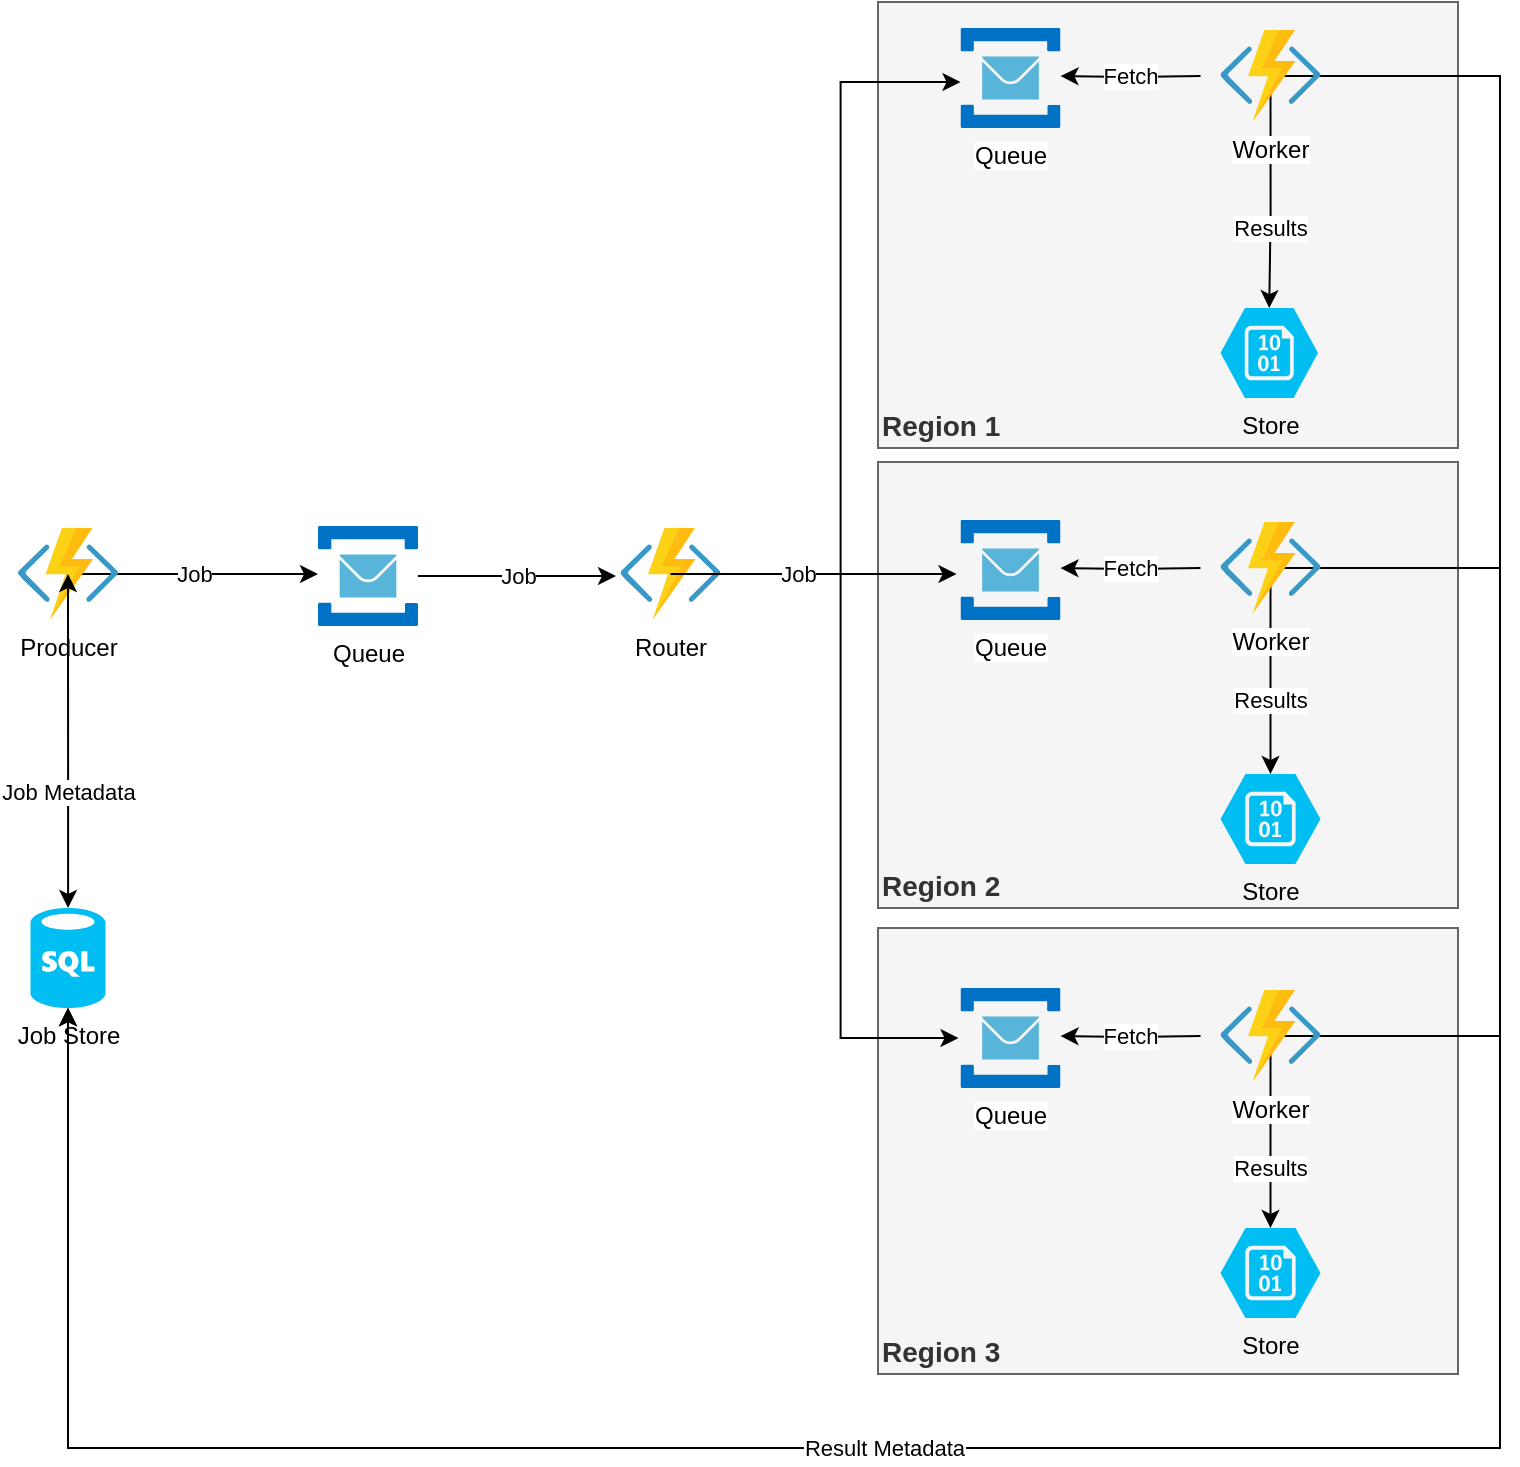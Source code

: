 <mxfile version="20.4.1" type="device"><diagram id="7gcUSTIZ7YSJ5vT40chW" name="Page-1"><mxGraphModel dx="1251" dy="735" grid="1" gridSize="10" guides="1" tooltips="1" connect="1" arrows="1" fold="1" page="1" pageScale="1" pageWidth="1169" pageHeight="827" math="0" shadow="0"><root><mxCell id="0"/><mxCell id="1" parent="0"/><mxCell id="aXnM1Cy--GYpC6E8orOV-48" value="Region 3" style="rounded=0;whiteSpace=wrap;html=1;fillColor=#f5f5f5;fontColor=#333333;strokeColor=#666666;align=left;labelPosition=center;verticalLabelPosition=middle;verticalAlign=bottom;fontStyle=1;fontSize=14;" vertex="1" parent="1"><mxGeometry x="650" y="480" width="290" height="223" as="geometry"/></mxCell><mxCell id="aXnM1Cy--GYpC6E8orOV-47" value="Region 2" style="rounded=0;whiteSpace=wrap;html=1;fillColor=#f5f5f5;fontColor=#333333;strokeColor=#666666;align=left;labelPosition=center;verticalLabelPosition=middle;verticalAlign=bottom;fontStyle=1;fontSize=14;" vertex="1" parent="1"><mxGeometry x="650" y="247" width="290" height="223" as="geometry"/></mxCell><mxCell id="aXnM1Cy--GYpC6E8orOV-44" value="Region 1" style="rounded=0;whiteSpace=wrap;html=1;fillColor=#f5f5f5;fontColor=#333333;strokeColor=#666666;align=left;labelPosition=center;verticalLabelPosition=middle;verticalAlign=bottom;fontStyle=1;fontSize=14;" vertex="1" parent="1"><mxGeometry x="650" y="17" width="290" height="223" as="geometry"/></mxCell><mxCell id="aXnM1Cy--GYpC6E8orOV-8" value="Job" style="edgeStyle=orthogonalEdgeStyle;rounded=0;orthogonalLoop=1;jettySize=auto;html=1;entryX=0;entryY=0.48;entryDx=0;entryDy=0;entryPerimeter=0;" edge="1" parent="1" source="aXnM1Cy--GYpC6E8orOV-1" target="aXnM1Cy--GYpC6E8orOV-3"><mxGeometry relative="1" as="geometry"/></mxCell><mxCell id="aXnM1Cy--GYpC6E8orOV-1" value="Producer" style="aspect=fixed;html=1;perimeter=none;align=center;shadow=0;dashed=0;image;fontSize=12;image=img/lib/mscae/Functions.svg;" vertex="1" parent="1"><mxGeometry x="220" y="280" width="50" height="46" as="geometry"/></mxCell><mxCell id="aXnM1Cy--GYpC6E8orOV-27" style="edgeStyle=orthogonalEdgeStyle;rounded=0;orthogonalLoop=1;jettySize=auto;html=1;entryX=-0.04;entryY=0.54;entryDx=0;entryDy=0;entryPerimeter=0;startArrow=none;startFill=0;" edge="1" parent="1" source="aXnM1Cy--GYpC6E8orOV-2" target="aXnM1Cy--GYpC6E8orOV-22"><mxGeometry relative="1" as="geometry"/></mxCell><mxCell id="aXnM1Cy--GYpC6E8orOV-28" style="edgeStyle=orthogonalEdgeStyle;rounded=0;orthogonalLoop=1;jettySize=auto;html=1;entryX=-0.02;entryY=0.5;entryDx=0;entryDy=0;entryPerimeter=0;startArrow=none;startFill=0;" edge="1" parent="1" source="aXnM1Cy--GYpC6E8orOV-2" target="aXnM1Cy--GYpC6E8orOV-25"><mxGeometry relative="1" as="geometry"/></mxCell><mxCell id="aXnM1Cy--GYpC6E8orOV-2" value="Router" style="aspect=fixed;html=1;perimeter=none;align=center;shadow=0;dashed=0;image;fontSize=12;image=img/lib/mscae/Functions.svg;" vertex="1" parent="1"><mxGeometry x="521.25" y="280" width="50" height="46" as="geometry"/></mxCell><mxCell id="aXnM1Cy--GYpC6E8orOV-7" value="Job" style="edgeStyle=orthogonalEdgeStyle;rounded=0;orthogonalLoop=1;jettySize=auto;html=1;entryX=-0.045;entryY=0.522;entryDx=0;entryDy=0;entryPerimeter=0;" edge="1" parent="1" source="aXnM1Cy--GYpC6E8orOV-3" target="aXnM1Cy--GYpC6E8orOV-2"><mxGeometry relative="1" as="geometry"/></mxCell><mxCell id="aXnM1Cy--GYpC6E8orOV-3" value="Queue" style="sketch=0;aspect=fixed;html=1;points=[];align=center;image;fontSize=12;image=img/lib/mscae/Service_Bus.svg;" vertex="1" parent="1"><mxGeometry x="370" y="279" width="50" height="50" as="geometry"/></mxCell><mxCell id="aXnM1Cy--GYpC6E8orOV-13" value="Job Metadata" style="edgeStyle=orthogonalEdgeStyle;rounded=0;orthogonalLoop=1;jettySize=auto;html=1;startArrow=classic;startFill=1;" edge="1" parent="1" source="aXnM1Cy--GYpC6E8orOV-5" target="aXnM1Cy--GYpC6E8orOV-1"><mxGeometry x="-0.167" relative="1" as="geometry"><mxPoint y="11" as="offset"/></mxGeometry></mxCell><mxCell id="aXnM1Cy--GYpC6E8orOV-5" value="Job Store" style="verticalLabelPosition=bottom;html=1;verticalAlign=top;align=center;strokeColor=none;fillColor=#00BEF2;shape=mxgraph.azure.sql_database;" vertex="1" parent="1"><mxGeometry x="226.25" y="470" width="37.5" height="50" as="geometry"/></mxCell><mxCell id="aXnM1Cy--GYpC6E8orOV-18" value="Fetch" style="edgeStyle=orthogonalEdgeStyle;rounded=0;orthogonalLoop=1;jettySize=auto;html=1;entryX=1;entryY=0.48;entryDx=0;entryDy=0;entryPerimeter=0;startArrow=none;startFill=0;" edge="1" parent="1" target="aXnM1Cy--GYpC6E8orOV-15"><mxGeometry relative="1" as="geometry"><mxPoint x="811.25" y="54" as="sourcePoint"/></mxGeometry></mxCell><mxCell id="aXnM1Cy--GYpC6E8orOV-29" style="edgeStyle=orthogonalEdgeStyle;rounded=0;orthogonalLoop=1;jettySize=auto;html=1;entryX=0.5;entryY=1;entryDx=0;entryDy=0;entryPerimeter=0;startArrow=none;startFill=0;" edge="1" parent="1" source="aXnM1Cy--GYpC6E8orOV-14" target="aXnM1Cy--GYpC6E8orOV-5"><mxGeometry relative="1" as="geometry"><Array as="points"><mxPoint x="961" y="54"/><mxPoint x="961" y="740"/><mxPoint x="245" y="740"/></Array></mxGeometry></mxCell><mxCell id="aXnM1Cy--GYpC6E8orOV-35" value="Results" style="edgeStyle=orthogonalEdgeStyle;rounded=0;orthogonalLoop=1;jettySize=auto;html=1;entryX=0.5;entryY=0;entryDx=0;entryDy=0;entryPerimeter=0;startArrow=none;startFill=0;" edge="1" parent="1" source="aXnM1Cy--GYpC6E8orOV-14" target="aXnM1Cy--GYpC6E8orOV-34"><mxGeometry x="0.315" relative="1" as="geometry"><mxPoint as="offset"/></mxGeometry></mxCell><mxCell id="aXnM1Cy--GYpC6E8orOV-14" value="Worker" style="aspect=fixed;html=1;perimeter=none;align=center;shadow=0;dashed=0;image;fontSize=12;image=img/lib/mscae/Functions.svg;" vertex="1" parent="1"><mxGeometry x="821.25" y="31" width="50" height="46" as="geometry"/></mxCell><mxCell id="aXnM1Cy--GYpC6E8orOV-15" value="Queue" style="sketch=0;aspect=fixed;html=1;points=[];align=center;image;fontSize=12;image=img/lib/mscae/Service_Bus.svg;" vertex="1" parent="1"><mxGeometry x="691.25" y="30" width="50" height="50" as="geometry"/></mxCell><mxCell id="aXnM1Cy--GYpC6E8orOV-20" value="Fetch" style="edgeStyle=orthogonalEdgeStyle;rounded=0;orthogonalLoop=1;jettySize=auto;html=1;entryX=1;entryY=0.48;entryDx=0;entryDy=0;entryPerimeter=0;startArrow=none;startFill=0;" edge="1" parent="1" target="aXnM1Cy--GYpC6E8orOV-22"><mxGeometry relative="1" as="geometry"><mxPoint x="811.25" y="300" as="sourcePoint"/></mxGeometry></mxCell><mxCell id="aXnM1Cy--GYpC6E8orOV-30" style="edgeStyle=orthogonalEdgeStyle;rounded=0;orthogonalLoop=1;jettySize=auto;html=1;entryX=0.5;entryY=1;entryDx=0;entryDy=0;entryPerimeter=0;startArrow=none;startFill=0;" edge="1" parent="1" source="aXnM1Cy--GYpC6E8orOV-21" target="aXnM1Cy--GYpC6E8orOV-5"><mxGeometry relative="1" as="geometry"><Array as="points"><mxPoint x="961" y="300"/><mxPoint x="961" y="740"/><mxPoint x="245" y="740"/></Array></mxGeometry></mxCell><mxCell id="aXnM1Cy--GYpC6E8orOV-36" value="Results" style="edgeStyle=orthogonalEdgeStyle;rounded=0;orthogonalLoop=1;jettySize=auto;html=1;entryX=0.5;entryY=0;entryDx=0;entryDy=0;entryPerimeter=0;startArrow=none;startFill=0;" edge="1" parent="1" source="aXnM1Cy--GYpC6E8orOV-21" target="aXnM1Cy--GYpC6E8orOV-32"><mxGeometry x="0.273" relative="1" as="geometry"><mxPoint as="offset"/></mxGeometry></mxCell><mxCell id="aXnM1Cy--GYpC6E8orOV-21" value="Worker" style="aspect=fixed;html=1;perimeter=none;align=center;shadow=0;dashed=0;image;fontSize=12;image=img/lib/mscae/Functions.svg;" vertex="1" parent="1"><mxGeometry x="821.25" y="277" width="50" height="46" as="geometry"/></mxCell><mxCell id="aXnM1Cy--GYpC6E8orOV-22" value="Queue" style="sketch=0;aspect=fixed;html=1;points=[];align=center;image;fontSize=12;image=img/lib/mscae/Service_Bus.svg;" vertex="1" parent="1"><mxGeometry x="691.25" y="276" width="50" height="50" as="geometry"/></mxCell><mxCell id="aXnM1Cy--GYpC6E8orOV-23" value="Fetch" style="edgeStyle=orthogonalEdgeStyle;rounded=0;orthogonalLoop=1;jettySize=auto;html=1;entryX=1;entryY=0.48;entryDx=0;entryDy=0;entryPerimeter=0;startArrow=none;startFill=0;" edge="1" parent="1" target="aXnM1Cy--GYpC6E8orOV-25"><mxGeometry relative="1" as="geometry"><mxPoint x="811.25" y="534" as="sourcePoint"/></mxGeometry></mxCell><mxCell id="aXnM1Cy--GYpC6E8orOV-31" value="Result Metadata" style="edgeStyle=orthogonalEdgeStyle;rounded=0;orthogonalLoop=1;jettySize=auto;html=1;entryX=0.5;entryY=1;entryDx=0;entryDy=0;entryPerimeter=0;startArrow=none;startFill=0;exitX=0;exitY=0;exitDx=0;exitDy=0;" edge="1" parent="1" source="aXnM1Cy--GYpC6E8orOV-24" target="aXnM1Cy--GYpC6E8orOV-5"><mxGeometry relative="1" as="geometry"><mxPoint x="910" y="500" as="sourcePoint"/><Array as="points"><mxPoint x="961" y="534"/><mxPoint x="961" y="740"/><mxPoint x="245" y="740"/></Array></mxGeometry></mxCell><mxCell id="aXnM1Cy--GYpC6E8orOV-37" value="Results" style="edgeStyle=orthogonalEdgeStyle;rounded=0;orthogonalLoop=1;jettySize=auto;html=1;entryX=0.5;entryY=0;entryDx=0;entryDy=0;entryPerimeter=0;startArrow=none;startFill=0;" edge="1" parent="1" source="aXnM1Cy--GYpC6E8orOV-24" target="aXnM1Cy--GYpC6E8orOV-33"><mxGeometry x="0.375" relative="1" as="geometry"><mxPoint as="offset"/></mxGeometry></mxCell><mxCell id="aXnM1Cy--GYpC6E8orOV-24" value="Worker" style="aspect=fixed;html=1;perimeter=none;align=center;shadow=0;dashed=0;image;fontSize=12;image=img/lib/mscae/Functions.svg;" vertex="1" parent="1"><mxGeometry x="821.25" y="511" width="50" height="46" as="geometry"/></mxCell><mxCell id="aXnM1Cy--GYpC6E8orOV-25" value="Queue" style="sketch=0;aspect=fixed;html=1;points=[];align=center;image;fontSize=12;image=img/lib/mscae/Service_Bus.svg;" vertex="1" parent="1"><mxGeometry x="691.25" y="510" width="50" height="50" as="geometry"/></mxCell><mxCell id="aXnM1Cy--GYpC6E8orOV-32" value="Store" style="verticalLabelPosition=bottom;html=1;verticalAlign=top;align=center;strokeColor=none;fillColor=#00BEF2;shape=mxgraph.azure.storage_blob;" vertex="1" parent="1"><mxGeometry x="821.25" y="403" width="50" height="45" as="geometry"/></mxCell><mxCell id="aXnM1Cy--GYpC6E8orOV-33" value="Store" style="verticalLabelPosition=bottom;html=1;verticalAlign=top;align=center;strokeColor=none;fillColor=#00BEF2;shape=mxgraph.azure.storage_blob;" vertex="1" parent="1"><mxGeometry x="821.25" y="630" width="50" height="45" as="geometry"/></mxCell><mxCell id="aXnM1Cy--GYpC6E8orOV-34" value="Store" style="verticalLabelPosition=bottom;html=1;verticalAlign=top;align=center;strokeColor=none;fillColor=#00BEF2;shape=mxgraph.azure.storage_blob;" vertex="1" parent="1"><mxGeometry x="821.25" y="170" width="48.75" height="45" as="geometry"/></mxCell><mxCell id="aXnM1Cy--GYpC6E8orOV-26" value="Job" style="edgeStyle=orthogonalEdgeStyle;rounded=0;orthogonalLoop=1;jettySize=auto;html=1;entryX=0;entryY=0.54;entryDx=0;entryDy=0;entryPerimeter=0;startArrow=none;startFill=0;" edge="1" parent="1" source="aXnM1Cy--GYpC6E8orOV-2" target="aXnM1Cy--GYpC6E8orOV-15"><mxGeometry x="-0.674" relative="1" as="geometry"><mxPoint as="offset"/></mxGeometry></mxCell></root></mxGraphModel></diagram></mxfile>